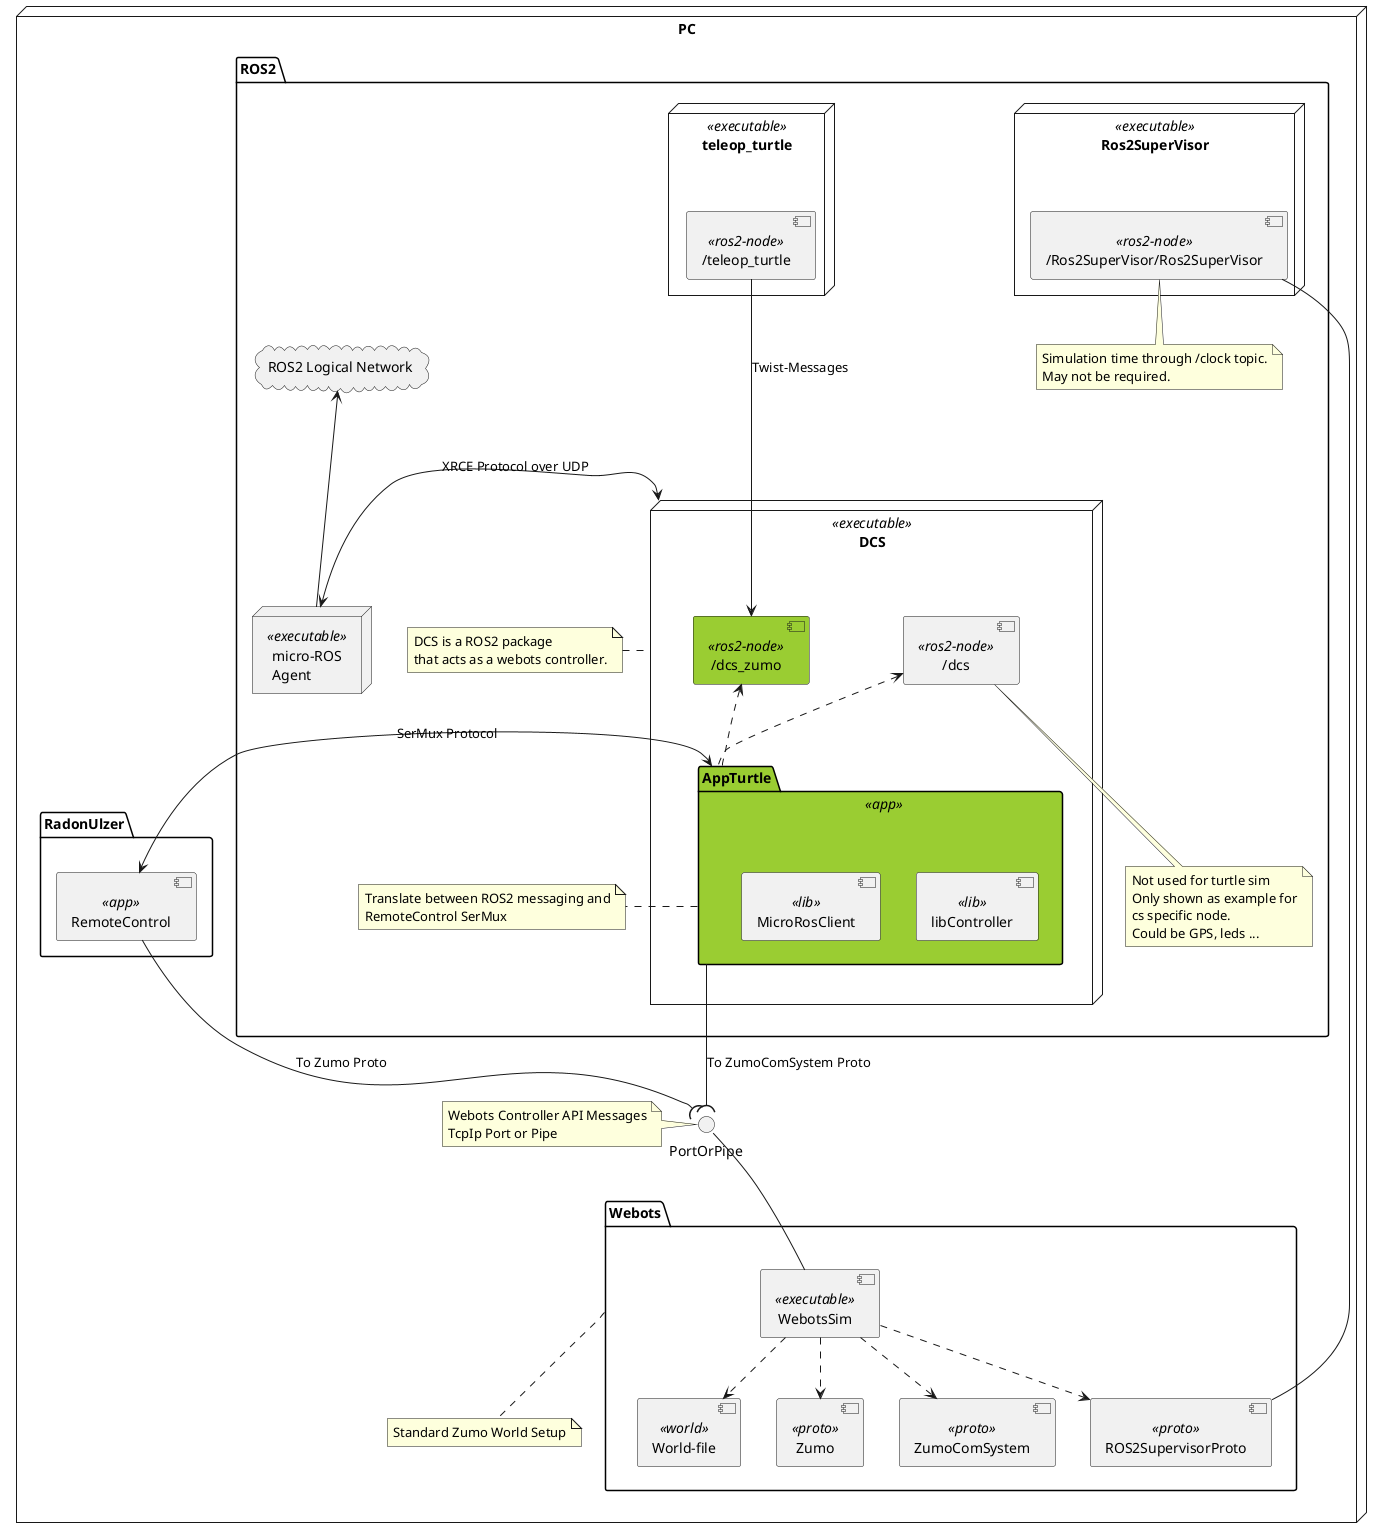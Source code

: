 @startuml TurtleSim for DCS

node "PC" as pc {
  
    package "Webots" {
        component "World-file"  <<world>> as world
        component "WebotsSim"  <<executable>> as wbsim
        component "Zumo"  <<proto>> as wbZumo
        component "ZumoComSystem"  <<proto>> as wbDcs
        component "ROS2SupervisorProto" <<proto>> as WbRos2Proto

        wbsim ..> world
        wbsim ..> wbZumo
        wbsim ..> wbDcs
        wbsim ..> WbRos2Proto
    }
       
    note bottom of Webots
                Standard Zumo World Setup
    end note

    package "ROS2" {
        cloud "ROS2 Logical Network" as ros2LogicalNetwork

        node "teleop_turtle" <<executable>> as teleopTurtle {
            component "/teleop_turtle" <<ros2-node>> as teleop_turtle_node
        }
        node "DCS" <<executable>> as dcs {
            Package "AppTurtle" <<app>> as turtleApp #YellowGreen {

                component "libController" <<lib>>
                component "MicroRosClient" <<lib>>

            }
            component "/dcs_zumo" <<ros2-node>> as dcs_zumo_node #YellowGreen{

            }
            component "/dcs" <<ros2-node>> as dcs_node  {

            }
        }

        node "Ros2SuperVisor" <<executable>> as wbSuperVisorApp {
            component "/Ros2SuperVisor/Ros2SuperVisor" <<ros2-node>> as wb_ros2_supervisor
        }

        node "micro-ROS\nAgent" <<executable>> as agent {

        }

        turtleApp .u.> dcs_node
        turtleApp .u.> dcs_zumo_node

        teleop_turtle_node ---> dcs_zumo_node : Twist-Messages

        agent -u-> ros2LogicalNetwork
        dcs <-> agent : \n\nXRCE Protocol over UDP

        note bottom of dcs_node
            Not used for turtle sim
            Only shown as example for
            cs specific node.
            Could be GPS, leds ...
        end note

        note right of turtleApp
            Translate between ROS2 messaging and
            RemoteControl SerMux
        end note

        note left of dcs
            DCS is a ROS2 package
            that acts as a webots controller.
        end note

        note bottom of wb_ros2_supervisor
            Simulation time through /clock topic.
            May not be required.
        end note
    }

    Package "RadonUlzer" {
        component "RemoteControl" <<app>> as RuRcApp {

        }
    }

    interface PortOrPipe 
    note left of PortOrPipe
        Webots Controller API Messages
        TcpIp Port or Pipe
    end note

    cloud "ROS2 Logical Network" as ros2LogicalNetwork

    wbsim -u-() PortOrPipe
    turtleApp --( PortOrPipe : To ZumoComSystem Proto

    turtleApp <-> RuRcApp : SerMux Protocol
    RuRcApp --( PortOrPipe : To Zumo Proto

    WbRos2Proto ---- wb_ros2_supervisor

@enduml